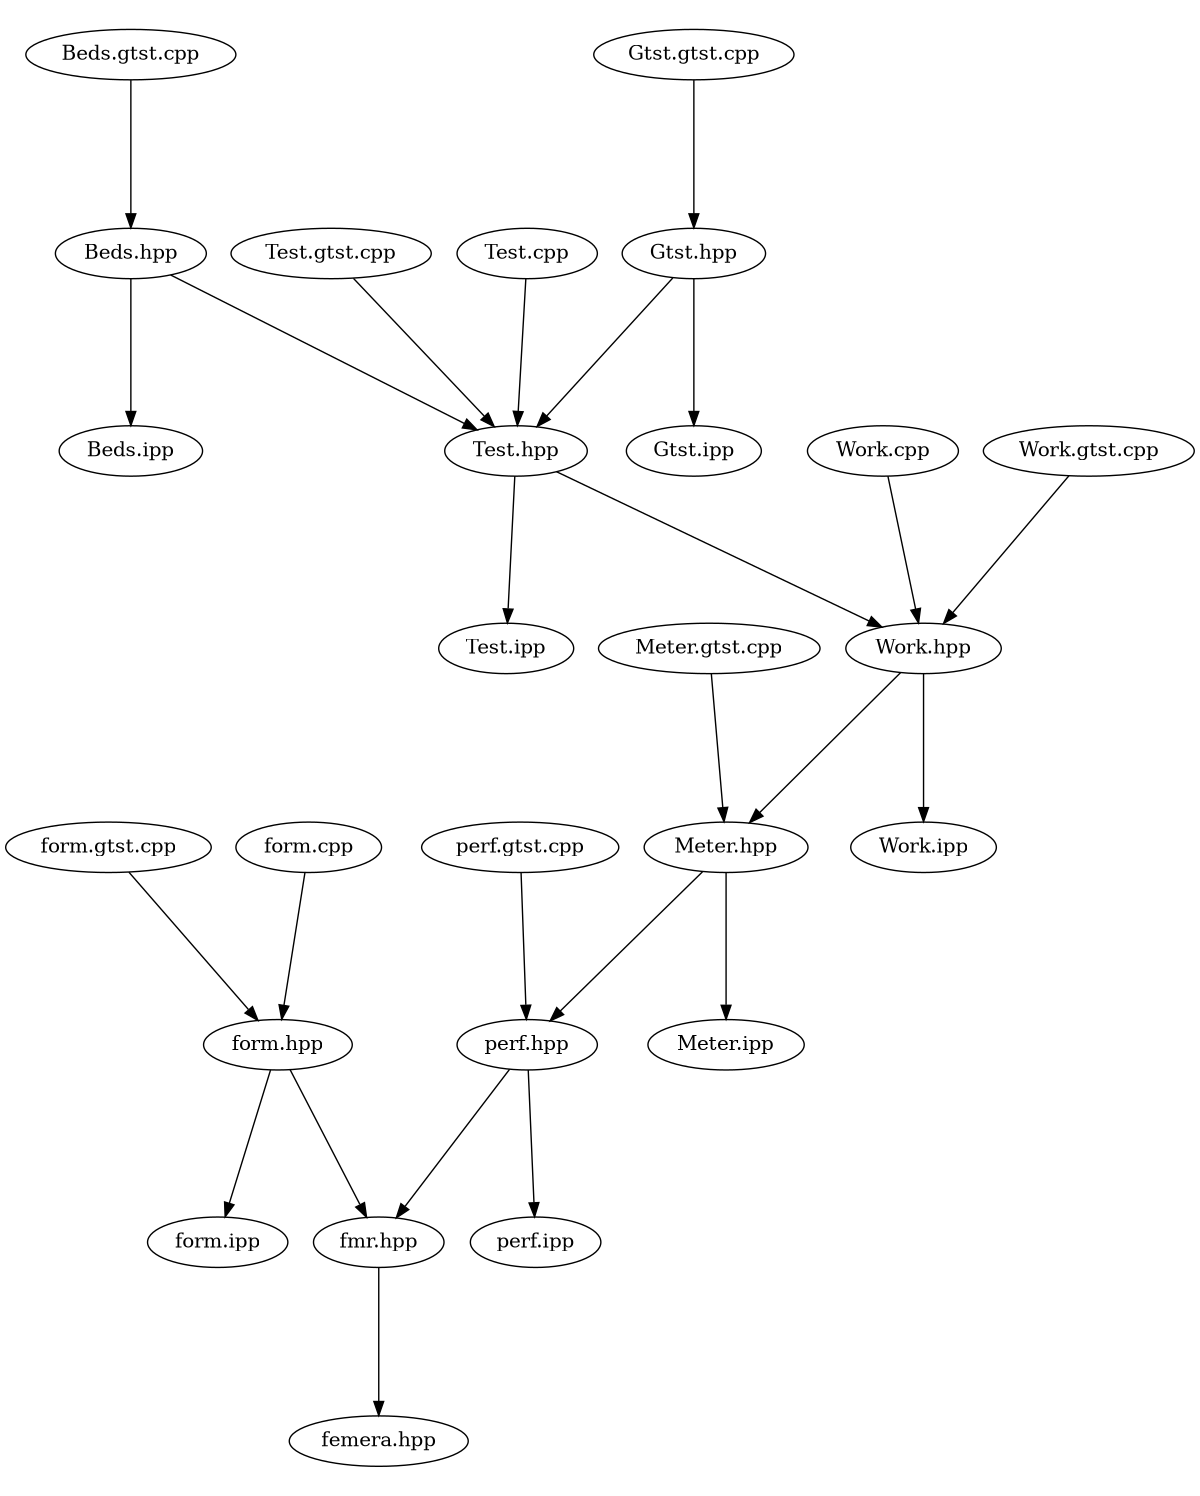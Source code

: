 digraph "source tree" {
    overlap=scale;
    size="8,10";
    ratio="fill";
    fontsize="16";
    fontname="Helvetica";
	clusterrank="local";
	"Meter.hpp" -> "perf.hpp"
	"perf.hpp" -> "fmr.hpp"
	"Beds.gtst.cpp" -> "Beds.hpp"
	"Gtst.hpp" -> "Gtst.ipp"
	"Test.gtst.cpp" -> "Test.hpp"
	"form.gtst.cpp" -> "form.hpp"
	"Work.hpp" -> "Work.ipp"
	"Test.hpp" -> "Work.hpp"
	"Meter.gtst.cpp" -> "Meter.hpp"
	"form.cpp" -> "form.hpp"
	"Beds.hpp" -> "Test.hpp"
	"Gtst.gtst.cpp" -> "Gtst.hpp"
	"fmr.hpp" -> "femera.hpp"
	"perf.hpp" -> "perf.ipp"
	"form.hpp" -> "fmr.hpp"
	"form.hpp" -> "form.ipp"
	"Gtst.hpp" -> "Test.hpp"
	"Beds.hpp" -> "Beds.ipp"
	"perf.gtst.cpp" -> "perf.hpp"
	"Work.cpp" -> "Work.hpp"
	"Work.hpp" -> "Meter.hpp"
	"Work.gtst.cpp" -> "Work.hpp"
	"Test.cpp" -> "Test.hpp"
	"Test.hpp" -> "Test.ipp"
	"Meter.hpp" -> "Meter.ipp"
}
